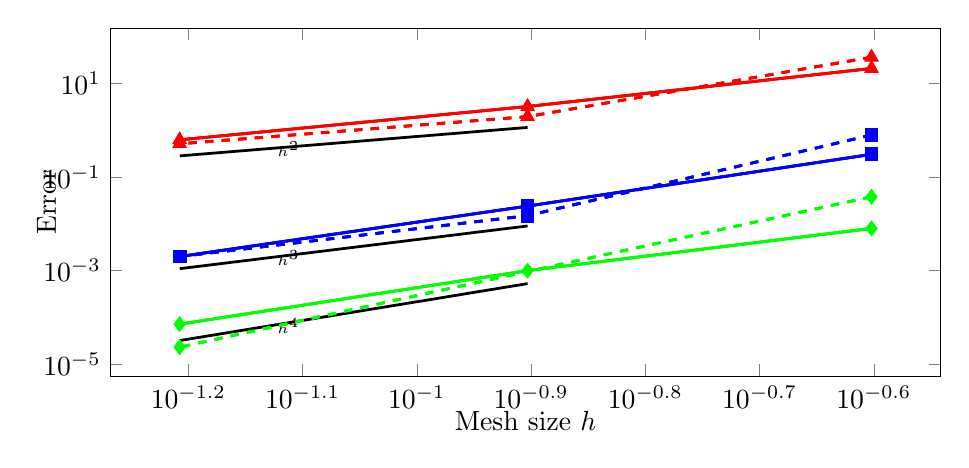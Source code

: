 \begin{tikzpicture}%
\begin{axis}[xmode=log,ymode=log,height=6cm,mark options={solid},xlabel={Mesh size $h$},ylabel={Error},ylabel style={yshift=-0.4cm},xlabel style={yshift=0.2cm},width=1\textwidth]%
\addplot[mark=diamond*,color=green,line width=1pt,solid] coordinates {%
(0.25,0.008)%
(0.125,0.001)%
(0.062,7.164e-05)%
};%
%
%
\addplot[mark=square*,color=blue,line width=1pt,solid] coordinates {%
(0.25,0.307)%
(0.125,0.024)%
(0.062,0.002)%
};%
%
%
\addplot[mark=triangle*,color=red,line width=1pt,solid] coordinates {%
(0.25,21.082)%
(0.125,3.235)%
(0.062,0.627)%
};%
%
%
\addplot[mark=diamond*,color=green,line width=1pt,solid] coordinates {%
(0.25,0.008)%
(0.125,0.001)%
(0.062,7.164e-05)%
};%
%
%
\addplot[yshift=-0.2cm,draw=black,domain={0.125:0.062},forget plot,samples=100,line width=1pt]{4.695*x^4}node[right, pos=0.75] {\tiny{$h^4$}};%
%
%
\addplot[mark=square*,color=blue,line width=1pt,solid] coordinates {%
(0.25,0.307)%
(0.125,0.024)%
(0.062,0.002)%
};%
%
%
\addplot[yshift=-0.2cm,draw=black,domain={0.125:0.062},forget plot,samples=100,line width=1pt]{10.03*x^3}node[right, pos=0.75] {\tiny{$h^3$}};%
%
%
\addplot[mark=triangle*,color=red,line width=1pt,solid] coordinates {%
(0.25,21.082)%
(0.125,3.235)%
(0.062,0.627)%
};%
%
%
\addplot[yshift=-0.2cm,draw=black,domain={0.125:0.062},forget plot,samples=100,line width=1pt]{160.603*x^2}node[right, pos=0.75] {\tiny{$h^2$}};%
%
%
\addplot[mark=diamond*,color=green,line width=1pt,solid] coordinates {%
(0.25,0.008)%
(0.125,0.001)%
(0.062,7.164e-05)%
};%
%
%
\addplot[mark=square*,color=blue,line width=1pt,solid] coordinates {%
(0.25,0.307)%
(0.125,0.024)%
(0.062,0.002)%
};%
%
%
\addplot[mark=triangle*,color=red,line width=1pt,solid] coordinates {%
(0.25,21.082)%
(0.125,3.235)%
(0.062,0.627)%
};%
%
%
\addplot[mark=diamond*,color=green,line width=1pt,dashed] coordinates {%
(0.25,0.038)%
(0.125,0.0)%
(0.062,2.31e-05)%
};%
%
%
\addplot[mark=square*,color=blue,line width=1pt,dashed] coordinates {%
(0.25,0.795)%
(0.125,0.015)%
(0.062,0.002)%
};%
%
%
\addplot[mark=triangle*,color=red,line width=1pt,dashed] coordinates {%
(0.25,36.652)%
(0.125,1.967)%
(0.062,0.515)%
};%
%
%
\addplot[mark=diamond*,color=green,line width=1pt,dashed] coordinates {%
(0.25,0.038)%
(0.125,0.0)%
(0.062,2.31e-05)%
};%
%
%
\addplot[mark=square*,color=blue,line width=1pt,dashed] coordinates {%
(0.25,0.795)%
(0.125,0.015)%
(0.062,0.002)%
};%
%
%
\addplot[mark=triangle*,color=red,line width=1pt,dashed] coordinates {%
(0.25,36.652)%
(0.125,1.967)%
(0.062,0.515)%
};%
%
%
\addplot[mark=diamond*,color=green,line width=1pt,dashed] coordinates {%
(0.25,0.038)%
(0.125,0.0)%
(0.062,2.31e-05)%
};%
%
%
\addplot[mark=square*,color=blue,line width=1pt,dashed] coordinates {%
(0.25,0.795)%
(0.125,0.015)%
(0.062,0.002)%
};%
%
%
\addplot[mark=triangle*,color=red,line width=1pt,dashed] coordinates {%
(0.25,36.652)%
(0.125,1.967)%
(0.062,0.515)%
};%
%
%
\end{axis}%
\end{tikzpicture}%
